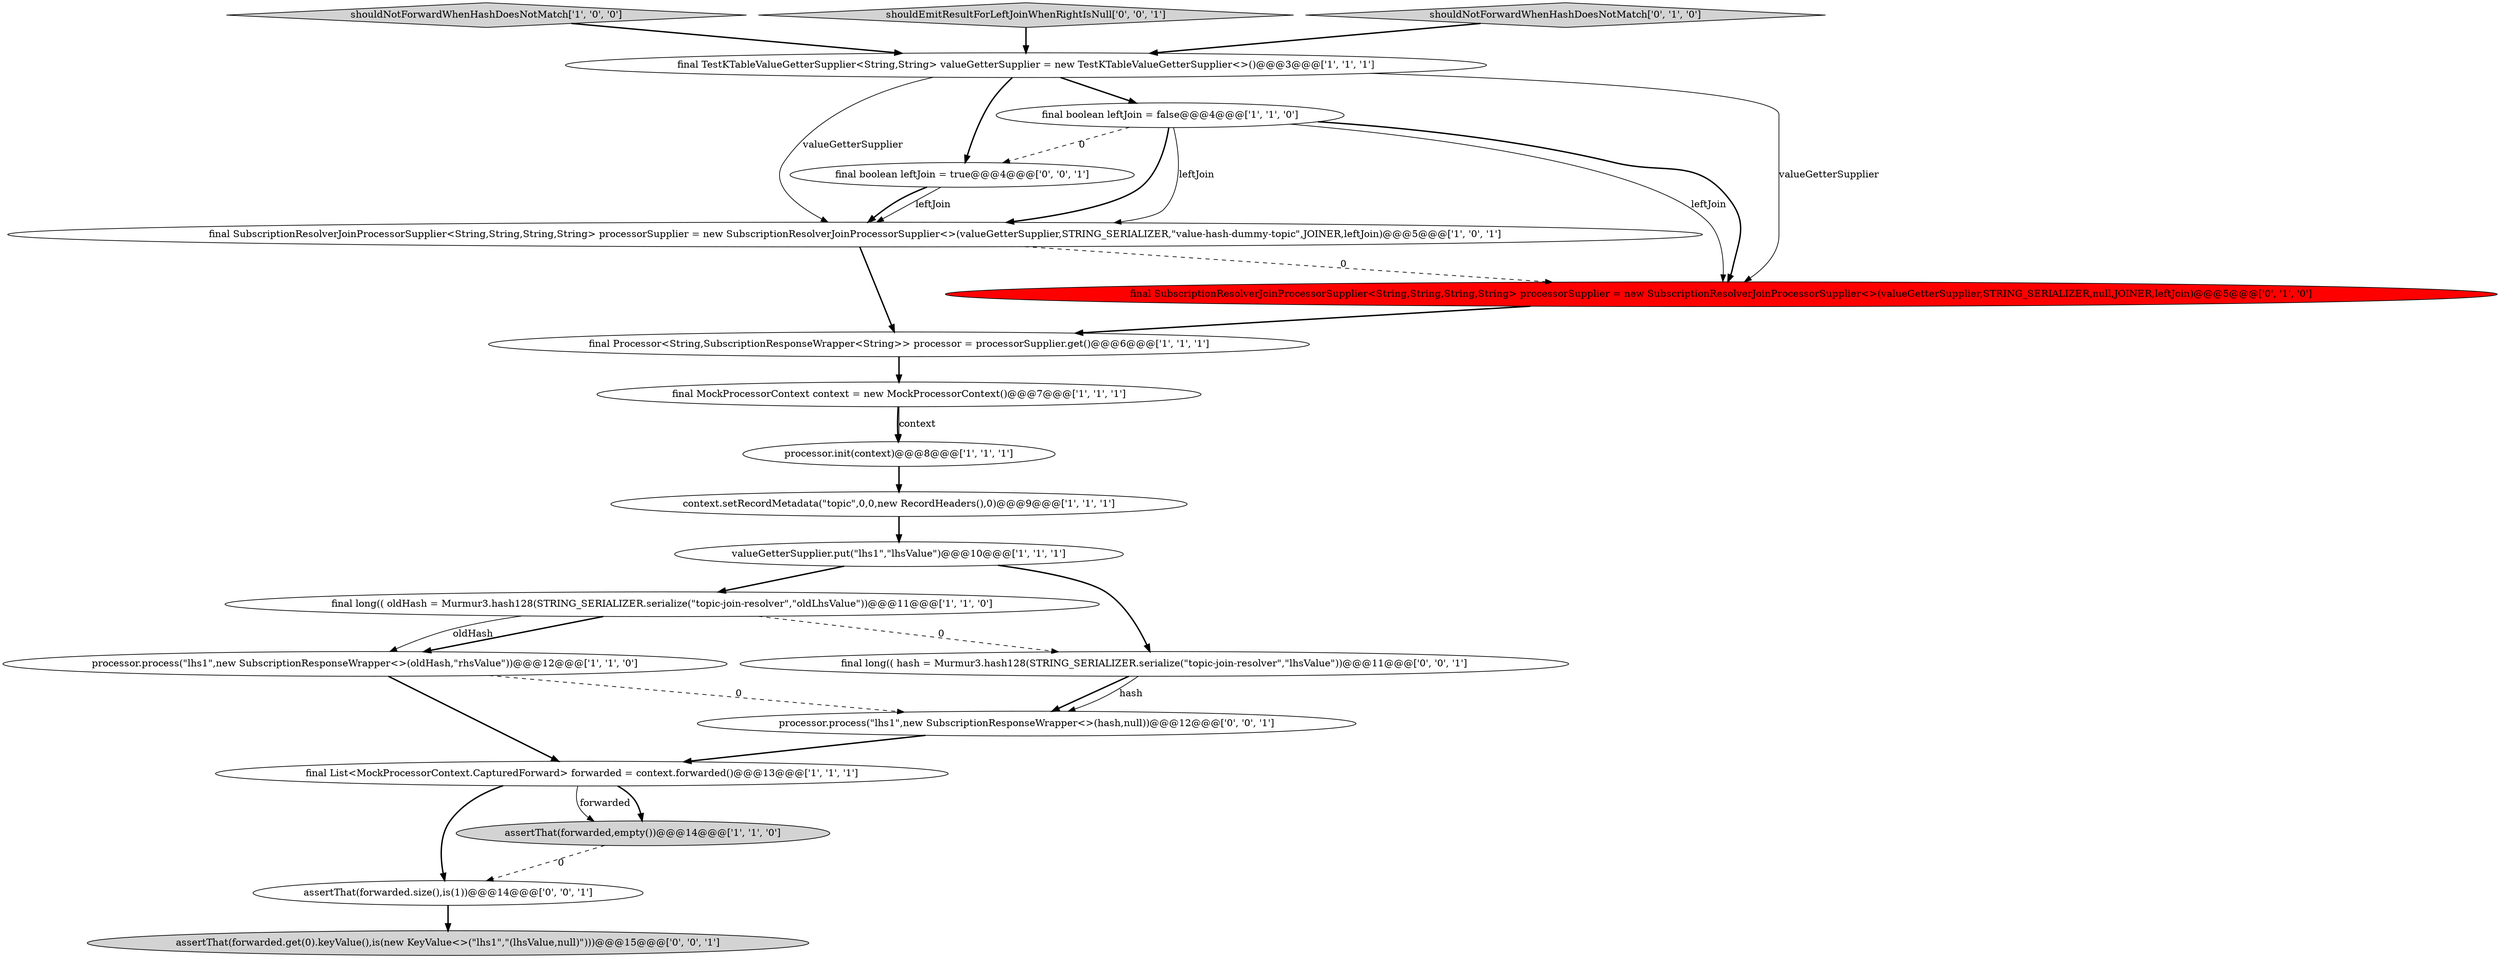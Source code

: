 digraph {
0 [style = filled, label = "processor.process(\"lhs1\",new SubscriptionResponseWrapper<>(oldHash,\"rhsValue\"))@@@12@@@['1', '1', '0']", fillcolor = white, shape = ellipse image = "AAA0AAABBB1BBB"];
11 [style = filled, label = "final SubscriptionResolverJoinProcessorSupplier<String,String,String,String> processorSupplier = new SubscriptionResolverJoinProcessorSupplier<>(valueGetterSupplier,STRING_SERIALIZER,\"value-hash-dummy-topic\",JOINER,leftJoin)@@@5@@@['1', '0', '1']", fillcolor = white, shape = ellipse image = "AAA0AAABBB1BBB"];
20 [style = filled, label = "assertThat(forwarded.get(0).keyValue(),is(new KeyValue<>(\"lhs1\",\"(lhsValue,null)\")))@@@15@@@['0', '0', '1']", fillcolor = lightgray, shape = ellipse image = "AAA0AAABBB3BBB"];
4 [style = filled, label = "processor.init(context)@@@8@@@['1', '1', '1']", fillcolor = white, shape = ellipse image = "AAA0AAABBB1BBB"];
2 [style = filled, label = "final long(( oldHash = Murmur3.hash128(STRING_SERIALIZER.serialize(\"topic-join-resolver\",\"oldLhsValue\"))@@@11@@@['1', '1', '0']", fillcolor = white, shape = ellipse image = "AAA0AAABBB1BBB"];
5 [style = filled, label = "final TestKTableValueGetterSupplier<String,String> valueGetterSupplier = new TestKTableValueGetterSupplier<>()@@@3@@@['1', '1', '1']", fillcolor = white, shape = ellipse image = "AAA0AAABBB1BBB"];
12 [style = filled, label = "final boolean leftJoin = false@@@4@@@['1', '1', '0']", fillcolor = white, shape = ellipse image = "AAA0AAABBB1BBB"];
9 [style = filled, label = "shouldNotForwardWhenHashDoesNotMatch['1', '0', '0']", fillcolor = lightgray, shape = diamond image = "AAA0AAABBB1BBB"];
8 [style = filled, label = "context.setRecordMetadata(\"topic\",0,0,new RecordHeaders(),0)@@@9@@@['1', '1', '1']", fillcolor = white, shape = ellipse image = "AAA0AAABBB1BBB"];
16 [style = filled, label = "final long(( hash = Murmur3.hash128(STRING_SERIALIZER.serialize(\"topic-join-resolver\",\"lhsValue\"))@@@11@@@['0', '0', '1']", fillcolor = white, shape = ellipse image = "AAA0AAABBB3BBB"];
18 [style = filled, label = "assertThat(forwarded.size(),is(1))@@@14@@@['0', '0', '1']", fillcolor = white, shape = ellipse image = "AAA0AAABBB3BBB"];
1 [style = filled, label = "final MockProcessorContext context = new MockProcessorContext()@@@7@@@['1', '1', '1']", fillcolor = white, shape = ellipse image = "AAA0AAABBB1BBB"];
10 [style = filled, label = "assertThat(forwarded,empty())@@@14@@@['1', '1', '0']", fillcolor = lightgray, shape = ellipse image = "AAA0AAABBB1BBB"];
15 [style = filled, label = "processor.process(\"lhs1\",new SubscriptionResponseWrapper<>(hash,null))@@@12@@@['0', '0', '1']", fillcolor = white, shape = ellipse image = "AAA0AAABBB3BBB"];
19 [style = filled, label = "shouldEmitResultForLeftJoinWhenRightIsNull['0', '0', '1']", fillcolor = lightgray, shape = diamond image = "AAA0AAABBB3BBB"];
6 [style = filled, label = "valueGetterSupplier.put(\"lhs1\",\"lhsValue\")@@@10@@@['1', '1', '1']", fillcolor = white, shape = ellipse image = "AAA0AAABBB1BBB"];
3 [style = filled, label = "final Processor<String,SubscriptionResponseWrapper<String>> processor = processorSupplier.get()@@@6@@@['1', '1', '1']", fillcolor = white, shape = ellipse image = "AAA0AAABBB1BBB"];
7 [style = filled, label = "final List<MockProcessorContext.CapturedForward> forwarded = context.forwarded()@@@13@@@['1', '1', '1']", fillcolor = white, shape = ellipse image = "AAA0AAABBB1BBB"];
13 [style = filled, label = "final SubscriptionResolverJoinProcessorSupplier<String,String,String,String> processorSupplier = new SubscriptionResolverJoinProcessorSupplier<>(valueGetterSupplier,STRING_SERIALIZER,null,JOINER,leftJoin)@@@5@@@['0', '1', '0']", fillcolor = red, shape = ellipse image = "AAA1AAABBB2BBB"];
14 [style = filled, label = "shouldNotForwardWhenHashDoesNotMatch['0', '1', '0']", fillcolor = lightgray, shape = diamond image = "AAA0AAABBB2BBB"];
17 [style = filled, label = "final boolean leftJoin = true@@@4@@@['0', '0', '1']", fillcolor = white, shape = ellipse image = "AAA0AAABBB3BBB"];
16->15 [style = bold, label=""];
16->15 [style = solid, label="hash"];
1->4 [style = bold, label=""];
12->11 [style = solid, label="leftJoin"];
15->7 [style = bold, label=""];
3->1 [style = bold, label=""];
7->10 [style = bold, label=""];
12->11 [style = bold, label=""];
1->4 [style = solid, label="context"];
12->17 [style = dashed, label="0"];
0->15 [style = dashed, label="0"];
8->6 [style = bold, label=""];
7->10 [style = solid, label="forwarded"];
17->11 [style = solid, label="leftJoin"];
5->17 [style = bold, label=""];
12->13 [style = solid, label="leftJoin"];
0->7 [style = bold, label=""];
6->2 [style = bold, label=""];
19->5 [style = bold, label=""];
12->13 [style = bold, label=""];
18->20 [style = bold, label=""];
11->13 [style = dashed, label="0"];
2->0 [style = bold, label=""];
13->3 [style = bold, label=""];
5->12 [style = bold, label=""];
11->3 [style = bold, label=""];
6->16 [style = bold, label=""];
5->13 [style = solid, label="valueGetterSupplier"];
2->16 [style = dashed, label="0"];
9->5 [style = bold, label=""];
7->18 [style = bold, label=""];
4->8 [style = bold, label=""];
2->0 [style = solid, label="oldHash"];
5->11 [style = solid, label="valueGetterSupplier"];
10->18 [style = dashed, label="0"];
14->5 [style = bold, label=""];
17->11 [style = bold, label=""];
}
